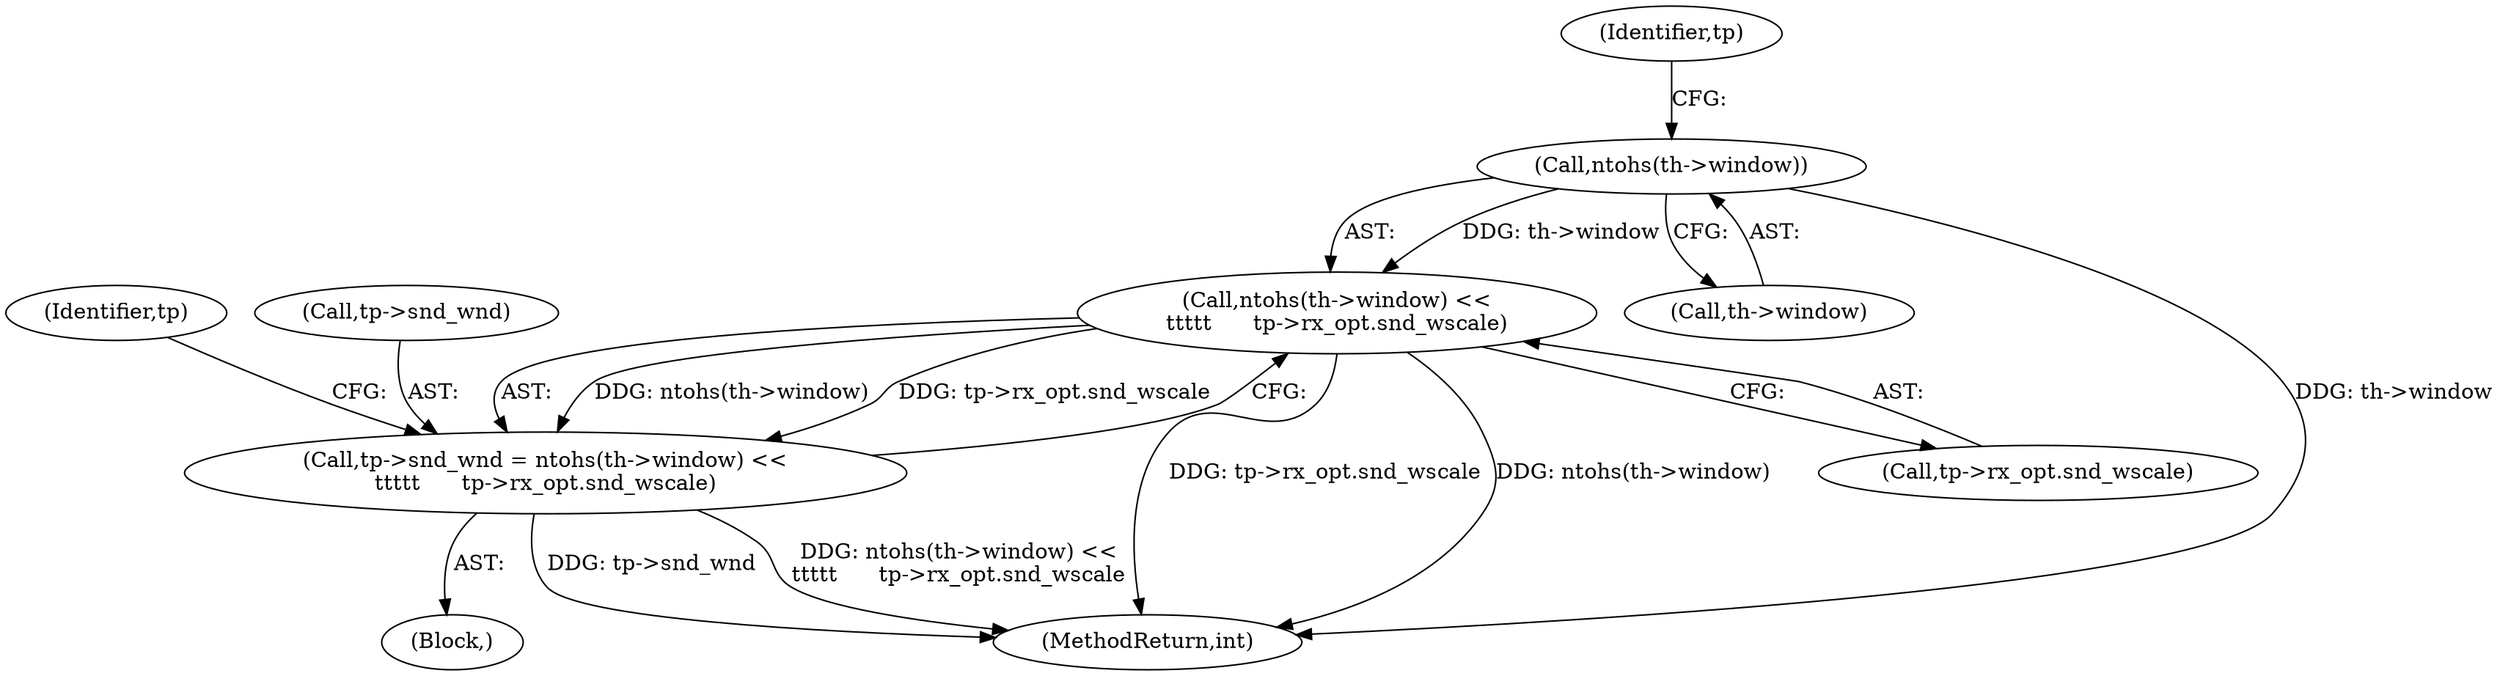 digraph "0_linux_fdf5af0daf8019cec2396cdef8fb042d80fe71fa@pointer" {
"1000278" [label="(Call,ntohs(th->window))"];
"1000277" [label="(Call,ntohs(th->window) <<\n\t\t\t\t\t      tp->rx_opt.snd_wscale)"];
"1000273" [label="(Call,tp->snd_wnd = ntohs(th->window) <<\n\t\t\t\t\t      tp->rx_opt.snd_wscale)"];
"1000279" [label="(Call,th->window)"];
"1000557" [label="(MethodReturn,int)"];
"1000288" [label="(Identifier,tp)"];
"1000278" [label="(Call,ntohs(th->window))"];
"1000243" [label="(Block,)"];
"1000284" [label="(Identifier,tp)"];
"1000274" [label="(Call,tp->snd_wnd)"];
"1000277" [label="(Call,ntohs(th->window) <<\n\t\t\t\t\t      tp->rx_opt.snd_wscale)"];
"1000282" [label="(Call,tp->rx_opt.snd_wscale)"];
"1000273" [label="(Call,tp->snd_wnd = ntohs(th->window) <<\n\t\t\t\t\t      tp->rx_opt.snd_wscale)"];
"1000278" -> "1000277"  [label="AST: "];
"1000278" -> "1000279"  [label="CFG: "];
"1000279" -> "1000278"  [label="AST: "];
"1000284" -> "1000278"  [label="CFG: "];
"1000278" -> "1000557"  [label="DDG: th->window"];
"1000278" -> "1000277"  [label="DDG: th->window"];
"1000277" -> "1000273"  [label="AST: "];
"1000277" -> "1000282"  [label="CFG: "];
"1000282" -> "1000277"  [label="AST: "];
"1000273" -> "1000277"  [label="CFG: "];
"1000277" -> "1000557"  [label="DDG: tp->rx_opt.snd_wscale"];
"1000277" -> "1000557"  [label="DDG: ntohs(th->window)"];
"1000277" -> "1000273"  [label="DDG: ntohs(th->window)"];
"1000277" -> "1000273"  [label="DDG: tp->rx_opt.snd_wscale"];
"1000273" -> "1000243"  [label="AST: "];
"1000274" -> "1000273"  [label="AST: "];
"1000288" -> "1000273"  [label="CFG: "];
"1000273" -> "1000557"  [label="DDG: tp->snd_wnd"];
"1000273" -> "1000557"  [label="DDG: ntohs(th->window) <<\n\t\t\t\t\t      tp->rx_opt.snd_wscale"];
}
